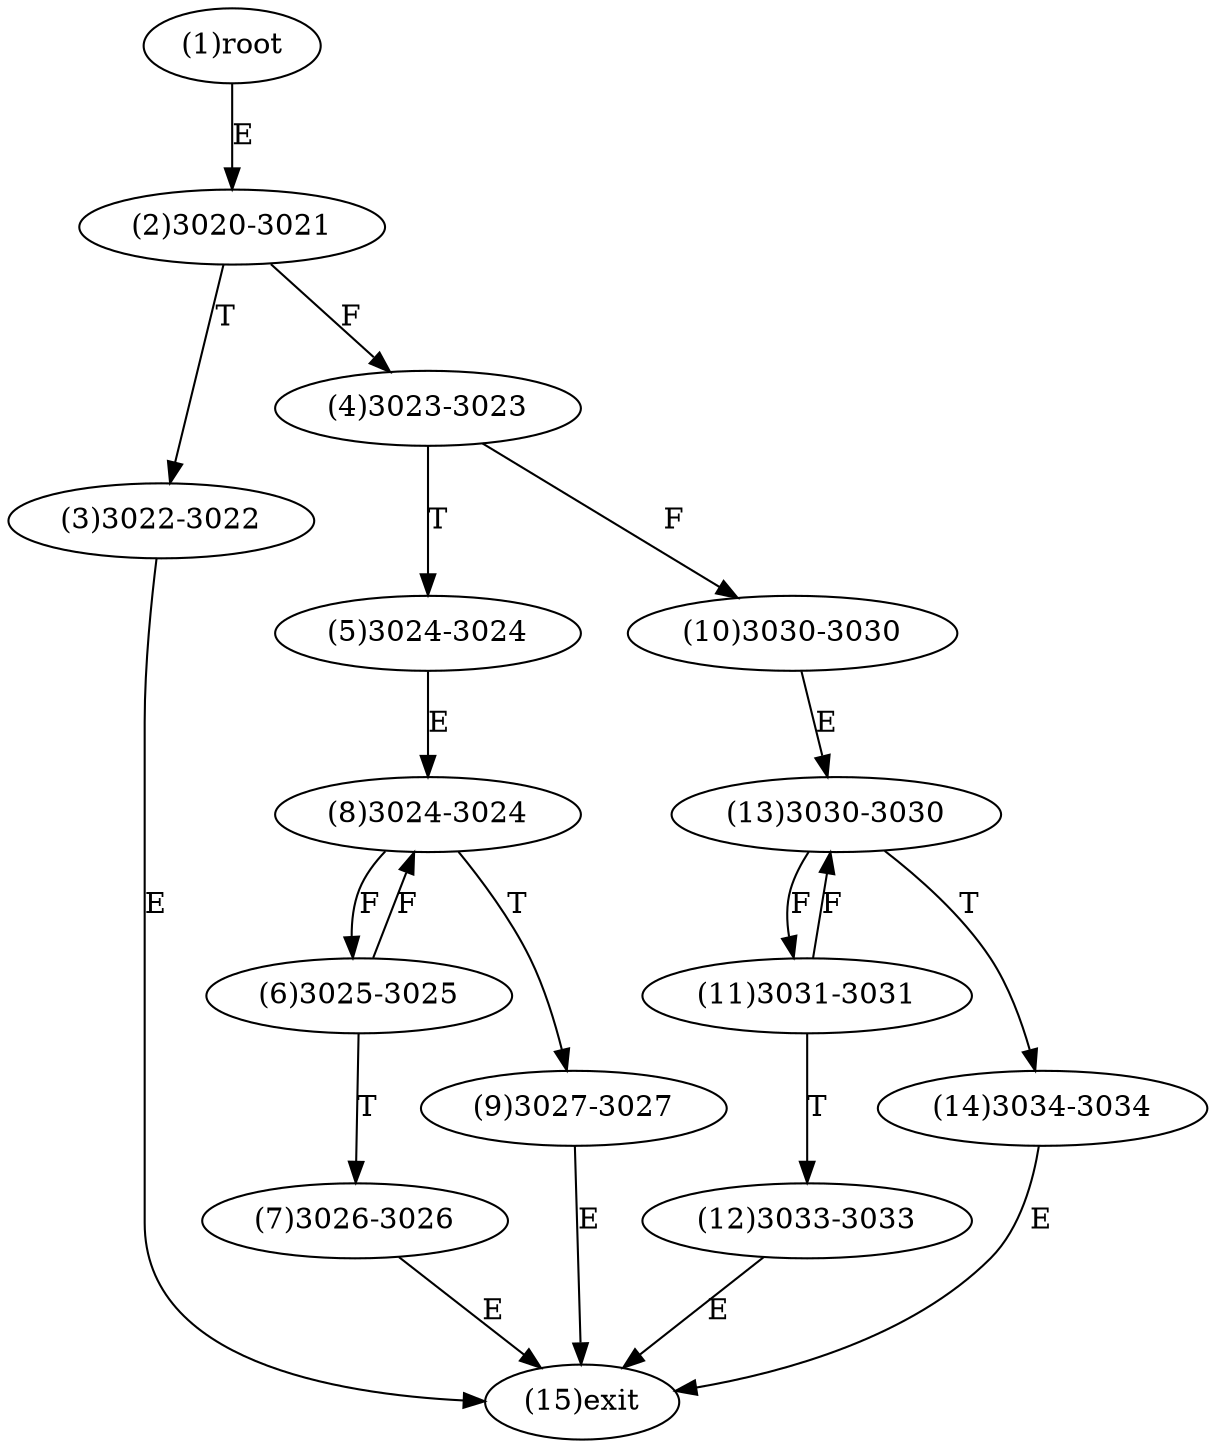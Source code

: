 digraph "" { 
1[ label="(1)root"];
2[ label="(2)3020-3021"];
3[ label="(3)3022-3022"];
4[ label="(4)3023-3023"];
5[ label="(5)3024-3024"];
6[ label="(6)3025-3025"];
7[ label="(7)3026-3026"];
8[ label="(8)3024-3024"];
9[ label="(9)3027-3027"];
10[ label="(10)3030-3030"];
11[ label="(11)3031-3031"];
12[ label="(12)3033-3033"];
13[ label="(13)3030-3030"];
14[ label="(14)3034-3034"];
15[ label="(15)exit"];
1->2[ label="E"];
2->4[ label="F"];
2->3[ label="T"];
3->15[ label="E"];
4->10[ label="F"];
4->5[ label="T"];
5->8[ label="E"];
6->8[ label="F"];
6->7[ label="T"];
7->15[ label="E"];
8->6[ label="F"];
8->9[ label="T"];
9->15[ label="E"];
10->13[ label="E"];
11->13[ label="F"];
11->12[ label="T"];
12->15[ label="E"];
13->11[ label="F"];
13->14[ label="T"];
14->15[ label="E"];
}